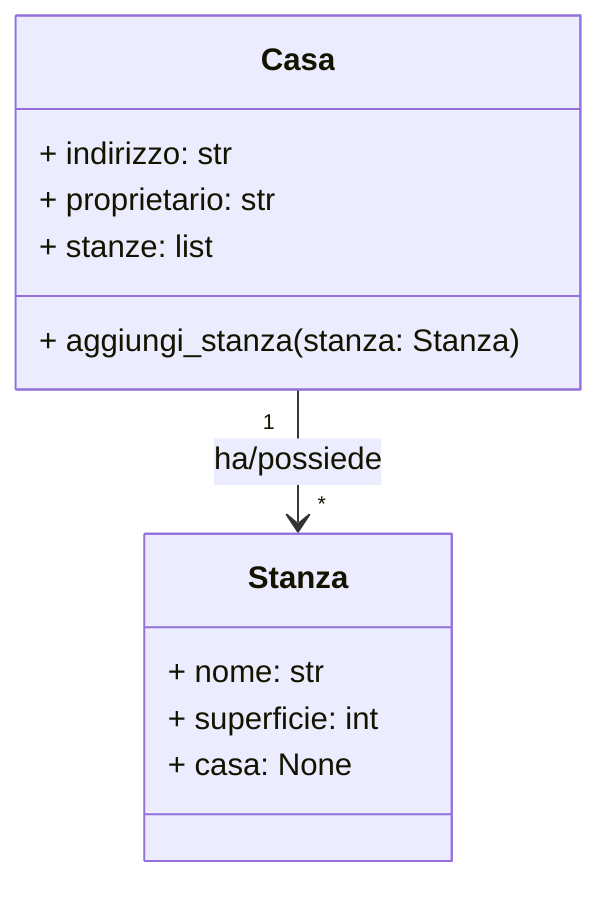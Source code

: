 classDiagram
    class Stanza {
    + nome: str
    + superficie: int
    + casa: None
    }

    class Casa {
    + indirizzo: str
    + proprietario: str
    + stanze: list
    + aggiungi_stanza(stanza: Stanza)
    }

    Casa "1" --> "*" Stanza : ha/possiede